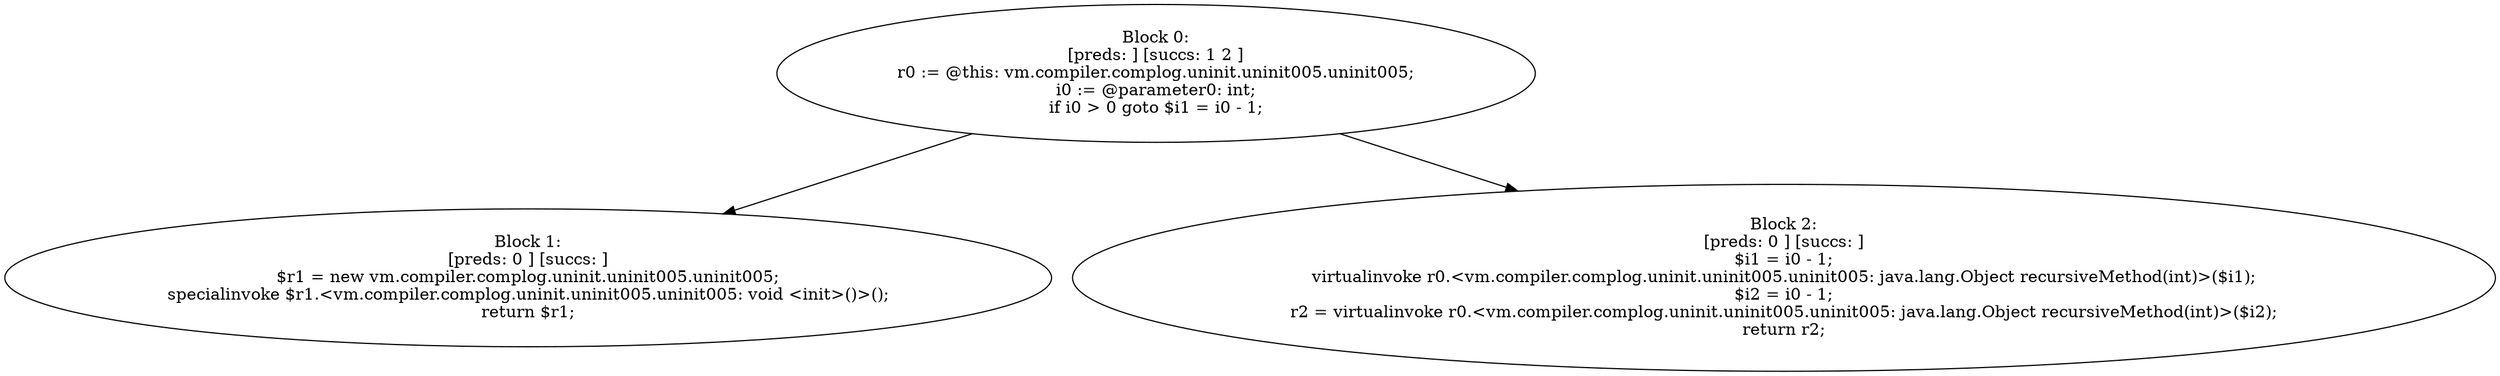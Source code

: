 digraph "unitGraph" {
    "Block 0:
[preds: ] [succs: 1 2 ]
r0 := @this: vm.compiler.complog.uninit.uninit005.uninit005;
i0 := @parameter0: int;
if i0 > 0 goto $i1 = i0 - 1;
"
    "Block 1:
[preds: 0 ] [succs: ]
$r1 = new vm.compiler.complog.uninit.uninit005.uninit005;
specialinvoke $r1.<vm.compiler.complog.uninit.uninit005.uninit005: void <init>()>();
return $r1;
"
    "Block 2:
[preds: 0 ] [succs: ]
$i1 = i0 - 1;
virtualinvoke r0.<vm.compiler.complog.uninit.uninit005.uninit005: java.lang.Object recursiveMethod(int)>($i1);
$i2 = i0 - 1;
r2 = virtualinvoke r0.<vm.compiler.complog.uninit.uninit005.uninit005: java.lang.Object recursiveMethod(int)>($i2);
return r2;
"
    "Block 0:
[preds: ] [succs: 1 2 ]
r0 := @this: vm.compiler.complog.uninit.uninit005.uninit005;
i0 := @parameter0: int;
if i0 > 0 goto $i1 = i0 - 1;
"->"Block 1:
[preds: 0 ] [succs: ]
$r1 = new vm.compiler.complog.uninit.uninit005.uninit005;
specialinvoke $r1.<vm.compiler.complog.uninit.uninit005.uninit005: void <init>()>();
return $r1;
";
    "Block 0:
[preds: ] [succs: 1 2 ]
r0 := @this: vm.compiler.complog.uninit.uninit005.uninit005;
i0 := @parameter0: int;
if i0 > 0 goto $i1 = i0 - 1;
"->"Block 2:
[preds: 0 ] [succs: ]
$i1 = i0 - 1;
virtualinvoke r0.<vm.compiler.complog.uninit.uninit005.uninit005: java.lang.Object recursiveMethod(int)>($i1);
$i2 = i0 - 1;
r2 = virtualinvoke r0.<vm.compiler.complog.uninit.uninit005.uninit005: java.lang.Object recursiveMethod(int)>($i2);
return r2;
";
}
